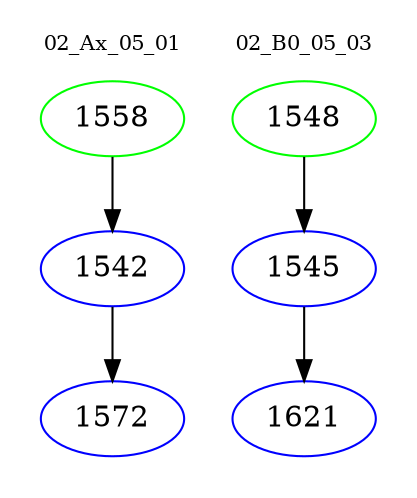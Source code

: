 digraph{
subgraph cluster_0 {
color = white
label = "02_Ax_05_01";
fontsize=10;
T0_1558 [label="1558", color="green"]
T0_1558 -> T0_1542 [color="black"]
T0_1542 [label="1542", color="blue"]
T0_1542 -> T0_1572 [color="black"]
T0_1572 [label="1572", color="blue"]
}
subgraph cluster_1 {
color = white
label = "02_B0_05_03";
fontsize=10;
T1_1548 [label="1548", color="green"]
T1_1548 -> T1_1545 [color="black"]
T1_1545 [label="1545", color="blue"]
T1_1545 -> T1_1621 [color="black"]
T1_1621 [label="1621", color="blue"]
}
}
